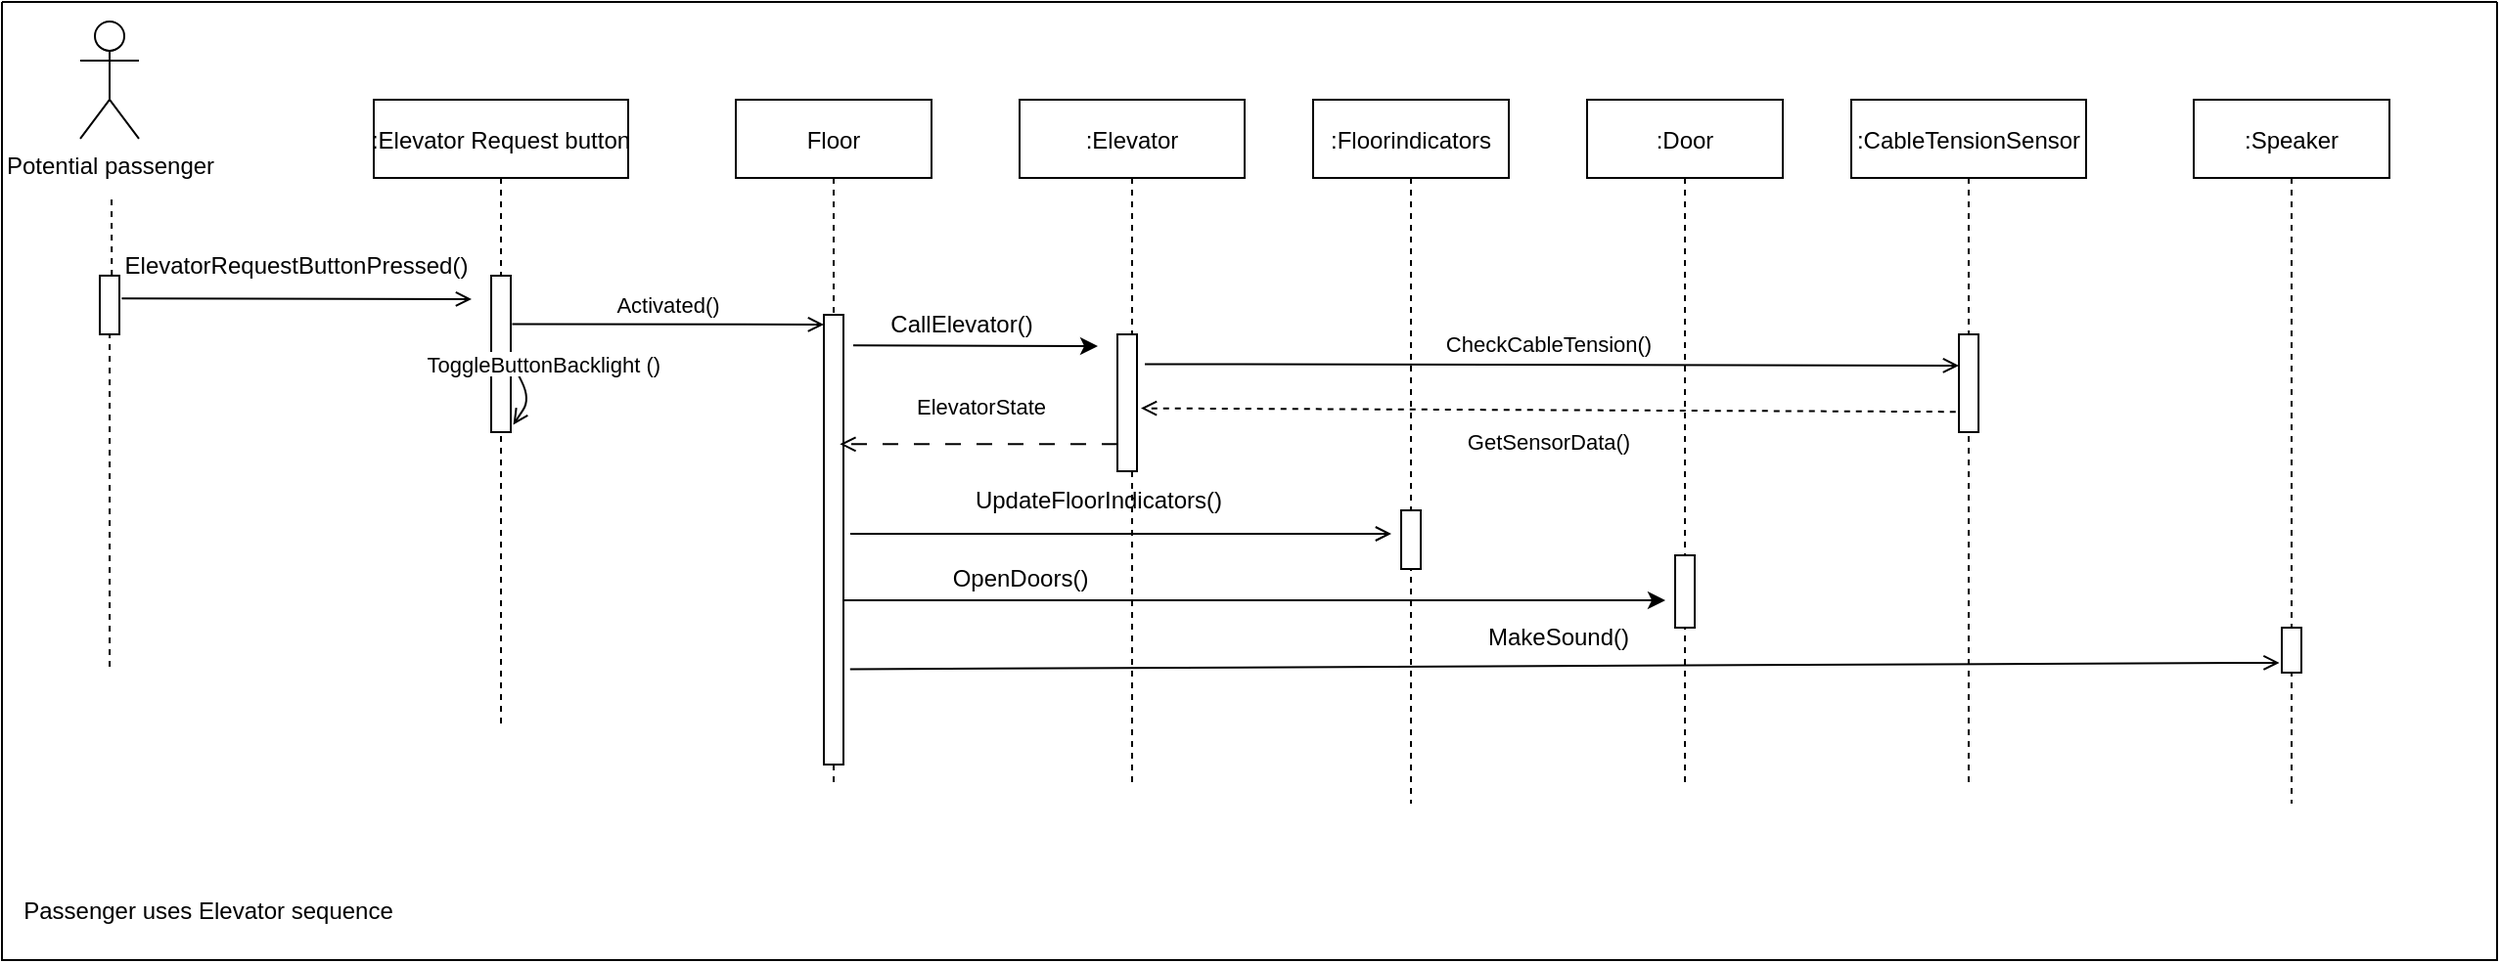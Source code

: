 <mxfile version="20.8.10" type="device"><diagram name="Pagina-1" id="-D9820s060W4w5UHw2hD"><mxGraphModel dx="2062" dy="1909" grid="1" gridSize="10" guides="1" tooltips="1" connect="1" arrows="1" fold="1" page="1" pageScale="1" pageWidth="827" pageHeight="1169" math="0" shadow="0"><root><mxCell id="0"/><mxCell id="1" parent="0"/><mxCell id="wkOM1hd7WEVLg-2k28bf-1" value="" style="swimlane;startSize=0;" vertex="1" parent="1"><mxGeometry x="-130" y="-180" width="1275" height="490" as="geometry"><mxRectangle x="-60" y="30" width="50" height="40" as="alternateBounds"/></mxGeometry></mxCell><mxCell id="wkOM1hd7WEVLg-2k28bf-2" value="Potential passenger" style="shape=umlActor;verticalLabelPosition=bottom;verticalAlign=top;html=1;outlineConnect=0;" vertex="1" parent="wkOM1hd7WEVLg-2k28bf-1"><mxGeometry x="40" y="9.97" width="30" height="60" as="geometry"/></mxCell><mxCell id="wkOM1hd7WEVLg-2k28bf-3" value=":Door" style="shape=umlLifeline;perimeter=lifelinePerimeter;container=1;collapsible=0;recursiveResize=0;rounded=0;shadow=0;strokeWidth=1;" vertex="1" parent="wkOM1hd7WEVLg-2k28bf-1"><mxGeometry x="810" y="50" width="100" height="350" as="geometry"/></mxCell><mxCell id="wkOM1hd7WEVLg-2k28bf-4" value="" style="points=[];perimeter=orthogonalPerimeter;rounded=0;shadow=0;strokeWidth=1;" vertex="1" parent="wkOM1hd7WEVLg-2k28bf-3"><mxGeometry x="45" y="233" width="10" height="37" as="geometry"/></mxCell><mxCell id="wkOM1hd7WEVLg-2k28bf-5" value="Floor" style="shape=umlLifeline;perimeter=lifelinePerimeter;container=1;collapsible=0;recursiveResize=0;rounded=0;shadow=0;strokeWidth=1;" vertex="1" parent="wkOM1hd7WEVLg-2k28bf-1"><mxGeometry x="375" y="50" width="100" height="350" as="geometry"/></mxCell><mxCell id="wkOM1hd7WEVLg-2k28bf-6" value="" style="points=[];perimeter=orthogonalPerimeter;rounded=0;shadow=0;strokeWidth=1;" vertex="1" parent="wkOM1hd7WEVLg-2k28bf-5"><mxGeometry x="45" y="110" width="10" height="230" as="geometry"/></mxCell><mxCell id="wkOM1hd7WEVLg-2k28bf-46" value="" style="endArrow=open;html=1;rounded=0;entryX=1.267;entryY=0.353;entryDx=0;entryDy=0;entryPerimeter=0;dashed=1;dashPattern=8 8;endFill=0;" edge="1" parent="wkOM1hd7WEVLg-2k28bf-5"><mxGeometry width="50" height="50" relative="1" as="geometry"><mxPoint x="195" y="176.17" as="sourcePoint"/><mxPoint x="53.17" y="176.17" as="targetPoint"/></mxGeometry></mxCell><mxCell id="wkOM1hd7WEVLg-2k28bf-8" value=":Elevator Request button" style="shape=umlLifeline;perimeter=lifelinePerimeter;container=1;collapsible=0;recursiveResize=0;rounded=0;shadow=0;strokeWidth=1;" vertex="1" parent="wkOM1hd7WEVLg-2k28bf-1"><mxGeometry x="190" y="50" width="130" height="320" as="geometry"/></mxCell><mxCell id="wkOM1hd7WEVLg-2k28bf-9" value="" style="points=[];perimeter=orthogonalPerimeter;rounded=0;shadow=0;strokeWidth=1;" vertex="1" parent="wkOM1hd7WEVLg-2k28bf-8"><mxGeometry x="60" y="90" width="10" height="80" as="geometry"/></mxCell><mxCell id="wkOM1hd7WEVLg-2k28bf-7" value="ToggleButtonBacklight ()" style="verticalAlign=bottom;endArrow=open;entryX=1.128;entryY=0.791;shadow=0;strokeWidth=1;entryDx=0;entryDy=0;entryPerimeter=0;exitX=1.017;exitY=0.378;exitDx=0;exitDy=0;exitPerimeter=0;endFill=0;" edge="1" parent="wkOM1hd7WEVLg-2k28bf-8"><mxGeometry x="-0.091" y="10" relative="1" as="geometry"><mxPoint x="70.17" y="133.24" as="sourcePoint"/><mxPoint x="71.28" y="166.28" as="targetPoint"/><mxPoint as="offset"/><Array as="points"><mxPoint x="80" y="153"/></Array></mxGeometry></mxCell><mxCell id="wkOM1hd7WEVLg-2k28bf-10" value="ElevatorRequestButtonPressed()" style="text;html=1;align=center;verticalAlign=middle;resizable=0;points=[];autosize=1;strokeColor=none;fillColor=none;" vertex="1" parent="wkOM1hd7WEVLg-2k28bf-1"><mxGeometry x="50" y="120" width="200" height="30" as="geometry"/></mxCell><mxCell id="wkOM1hd7WEVLg-2k28bf-11" value=":CableTensionSensor" style="shape=umlLifeline;perimeter=lifelinePerimeter;container=1;collapsible=0;recursiveResize=0;rounded=0;shadow=0;strokeWidth=1;" vertex="1" parent="wkOM1hd7WEVLg-2k28bf-1"><mxGeometry x="945" y="50" width="120" height="350" as="geometry"/></mxCell><mxCell id="wkOM1hd7WEVLg-2k28bf-12" value="" style="points=[];perimeter=orthogonalPerimeter;rounded=0;shadow=0;strokeWidth=1;" vertex="1" parent="wkOM1hd7WEVLg-2k28bf-11"><mxGeometry x="55" y="120" width="10" height="50" as="geometry"/></mxCell><mxCell id="wkOM1hd7WEVLg-2k28bf-14" value="" style="endArrow=open;html=1;rounded=0;exitX=1.12;exitY=0.387;exitDx=0;exitDy=0;exitPerimeter=0;endFill=0;" edge="1" parent="wkOM1hd7WEVLg-2k28bf-1" source="wkOM1hd7WEVLg-2k28bf-13"><mxGeometry width="50" height="50" relative="1" as="geometry"><mxPoint x="50" y="140" as="sourcePoint"/><mxPoint x="240" y="152" as="targetPoint"/></mxGeometry></mxCell><mxCell id="wkOM1hd7WEVLg-2k28bf-15" value=":Elevator" style="shape=umlLifeline;perimeter=lifelinePerimeter;container=1;collapsible=0;recursiveResize=0;rounded=0;shadow=0;strokeWidth=1;" vertex="1" parent="wkOM1hd7WEVLg-2k28bf-1"><mxGeometry x="520" y="50" width="115" height="350" as="geometry"/></mxCell><mxCell id="wkOM1hd7WEVLg-2k28bf-16" value="" style="points=[];perimeter=orthogonalPerimeter;rounded=0;shadow=0;strokeWidth=1;" vertex="1" parent="wkOM1hd7WEVLg-2k28bf-15"><mxGeometry x="50" y="120" width="10" height="70" as="geometry"/></mxCell><mxCell id="wkOM1hd7WEVLg-2k28bf-37" value="OpenDoors()" style="text;html=1;align=center;verticalAlign=middle;resizable=0;points=[];autosize=1;strokeColor=none;fillColor=none;" vertex="1" parent="wkOM1hd7WEVLg-2k28bf-15"><mxGeometry x="-45" y="230" width="90" height="30" as="geometry"/></mxCell><mxCell id="wkOM1hd7WEVLg-2k28bf-43" value="UpdateFloorIndicators()" style="text;html=1;align=center;verticalAlign=middle;resizable=0;points=[];autosize=1;strokeColor=none;fillColor=none;" vertex="1" parent="wkOM1hd7WEVLg-2k28bf-15"><mxGeometry x="-35" y="190" width="150" height="30" as="geometry"/></mxCell><mxCell id="wkOM1hd7WEVLg-2k28bf-22" value="Passenger uses Elevator sequence" style="text;html=1;align=center;verticalAlign=middle;resizable=0;points=[];autosize=1;strokeColor=none;fillColor=none;" vertex="1" parent="wkOM1hd7WEVLg-2k28bf-1"><mxGeometry y="450" width="210" height="30" as="geometry"/></mxCell><mxCell id="wkOM1hd7WEVLg-2k28bf-23" value=":Speaker" style="shape=umlLifeline;perimeter=lifelinePerimeter;container=1;collapsible=0;recursiveResize=0;rounded=0;shadow=0;strokeWidth=1;" vertex="1" parent="wkOM1hd7WEVLg-2k28bf-1"><mxGeometry x="1120" y="50" width="100" height="360" as="geometry"/></mxCell><mxCell id="wkOM1hd7WEVLg-2k28bf-24" value="" style="points=[];perimeter=orthogonalPerimeter;rounded=0;shadow=0;strokeWidth=1;" vertex="1" parent="wkOM1hd7WEVLg-2k28bf-23"><mxGeometry x="45" y="270" width="10" height="23" as="geometry"/></mxCell><mxCell id="wkOM1hd7WEVLg-2k28bf-27" value=":Floorindicators" style="shape=umlLifeline;perimeter=lifelinePerimeter;container=1;collapsible=0;recursiveResize=0;rounded=0;shadow=0;strokeWidth=1;" vertex="1" parent="wkOM1hd7WEVLg-2k28bf-1"><mxGeometry x="670" y="50" width="100" height="360" as="geometry"/></mxCell><mxCell id="wkOM1hd7WEVLg-2k28bf-42" value="" style="points=[];perimeter=orthogonalPerimeter;rounded=0;shadow=0;strokeWidth=1;" vertex="1" parent="wkOM1hd7WEVLg-2k28bf-27"><mxGeometry x="45" y="210" width="10" height="30" as="geometry"/></mxCell><mxCell id="wkOM1hd7WEVLg-2k28bf-36" value="" style="endArrow=classic;html=1;rounded=0;" edge="1" parent="wkOM1hd7WEVLg-2k28bf-1"><mxGeometry width="50" height="50" relative="1" as="geometry"><mxPoint x="430" y="306" as="sourcePoint"/><mxPoint x="850" y="306" as="targetPoint"/></mxGeometry></mxCell><mxCell id="wkOM1hd7WEVLg-2k28bf-40" value="" style="endArrow=classic;html=1;rounded=0;exitX=1.5;exitY=0.068;exitDx=0;exitDy=0;exitPerimeter=0;" edge="1" parent="wkOM1hd7WEVLg-2k28bf-1" source="wkOM1hd7WEVLg-2k28bf-6"><mxGeometry width="50" height="50" relative="1" as="geometry"><mxPoint x="470" y="190" as="sourcePoint"/><mxPoint x="560" y="176" as="targetPoint"/></mxGeometry></mxCell><mxCell id="wkOM1hd7WEVLg-2k28bf-41" value="CallElevator()" style="text;html=1;align=center;verticalAlign=middle;resizable=0;points=[];autosize=1;strokeColor=none;fillColor=none;" vertex="1" parent="wkOM1hd7WEVLg-2k28bf-1"><mxGeometry x="440" y="150" width="100" height="30" as="geometry"/></mxCell><mxCell id="wkOM1hd7WEVLg-2k28bf-20" value="" style="endArrow=open;html=1;rounded=0;exitX=1.351;exitY=0.174;exitDx=0;exitDy=0;exitPerimeter=0;endFill=0;" edge="1" parent="wkOM1hd7WEVLg-2k28bf-1"><mxGeometry width="50" height="50" relative="1" as="geometry"><mxPoint x="433.51" y="272.02" as="sourcePoint"/><mxPoint x="710" y="272" as="targetPoint"/><Array as="points"><mxPoint x="700" y="272"/></Array></mxGeometry></mxCell><mxCell id="wkOM1hd7WEVLg-2k28bf-47" value="&lt;font style=&quot;font-size: 11px;&quot;&gt;ElevatorState&lt;/font&gt;" style="text;html=1;align=center;verticalAlign=middle;resizable=0;points=[];autosize=1;strokeColor=none;fillColor=none;" vertex="1" parent="wkOM1hd7WEVLg-2k28bf-1"><mxGeometry x="455" y="192" width="90" height="30" as="geometry"/></mxCell><mxCell id="wkOM1hd7WEVLg-2k28bf-50" value="" style="endArrow=none;dashed=1;html=1;rounded=0;fontSize=11;exitX=0.612;exitY=0.002;exitDx=0;exitDy=0;exitPerimeter=0;startArrow=none;" edge="1" parent="wkOM1hd7WEVLg-2k28bf-1" source="wkOM1hd7WEVLg-2k28bf-13"><mxGeometry width="50" height="50" relative="1" as="geometry"><mxPoint x="110" y="299.97" as="sourcePoint"/><mxPoint x="56" y="99.97" as="targetPoint"/></mxGeometry></mxCell><mxCell id="wkOM1hd7WEVLg-2k28bf-51" value="" style="endArrow=none;dashed=1;html=1;rounded=0;fontSize=11;exitX=0.051;exitY=0.694;exitDx=0;exitDy=0;exitPerimeter=0;" edge="1" parent="wkOM1hd7WEVLg-2k28bf-1" target="wkOM1hd7WEVLg-2k28bf-13"><mxGeometry width="50" height="50" relative="1" as="geometry"><mxPoint x="55.025" y="340.03" as="sourcePoint"/><mxPoint x="-74.997" y="-50.03" as="targetPoint"/></mxGeometry></mxCell><mxCell id="wkOM1hd7WEVLg-2k28bf-13" value="" style="points=[];perimeter=orthogonalPerimeter;rounded=0;shadow=0;strokeWidth=1;" vertex="1" parent="wkOM1hd7WEVLg-2k28bf-1"><mxGeometry x="50" y="139.97" width="10" height="30" as="geometry"/></mxCell><mxCell id="wkOM1hd7WEVLg-2k28bf-52" value="" style="endArrow=open;html=1;rounded=0;fontSize=11;exitX=1.4;exitY=0.217;exitDx=0;exitDy=0;exitPerimeter=0;endFill=0;" edge="1" parent="wkOM1hd7WEVLg-2k28bf-1" source="wkOM1hd7WEVLg-2k28bf-16"><mxGeometry width="50" height="50" relative="1" as="geometry"><mxPoint x="650" y="280" as="sourcePoint"/><mxPoint x="1000" y="186" as="targetPoint"/></mxGeometry></mxCell><mxCell id="wkOM1hd7WEVLg-2k28bf-54" value="" style="endArrow=open;html=1;rounded=0;fontSize=11;dashed=1;endFill=0;exitX=-0.162;exitY=0.792;exitDx=0;exitDy=0;exitPerimeter=0;entryX=1.2;entryY=0.54;entryDx=0;entryDy=0;entryPerimeter=0;" edge="1" parent="wkOM1hd7WEVLg-2k28bf-1" source="wkOM1hd7WEVLg-2k28bf-12" target="wkOM1hd7WEVLg-2k28bf-16"><mxGeometry width="50" height="50" relative="1" as="geometry"><mxPoint x="1000" y="267" as="sourcePoint"/><mxPoint x="431" y="260" as="targetPoint"/></mxGeometry></mxCell><mxCell id="wkOM1hd7WEVLg-2k28bf-57" value="" style="endArrow=open;html=1;rounded=0;fontSize=11;exitX=1.072;exitY=0.309;exitDx=0;exitDy=0;exitPerimeter=0;endFill=0;" edge="1" parent="wkOM1hd7WEVLg-2k28bf-1" source="wkOM1hd7WEVLg-2k28bf-9"><mxGeometry width="50" height="50" relative="1" as="geometry"><mxPoint x="290" y="190" as="sourcePoint"/><mxPoint x="420" y="165" as="targetPoint"/></mxGeometry></mxCell><mxCell id="wkOM1hd7WEVLg-2k28bf-53" value="CheckCableTension()" style="text;html=1;align=center;verticalAlign=middle;resizable=0;points=[];autosize=1;strokeColor=none;fillColor=none;fontSize=11;" vertex="1" parent="wkOM1hd7WEVLg-2k28bf-1"><mxGeometry x="725" y="160" width="130" height="30" as="geometry"/></mxCell><mxCell id="wkOM1hd7WEVLg-2k28bf-55" value="GetSensorData()" style="text;html=1;align=center;verticalAlign=middle;resizable=0;points=[];autosize=1;strokeColor=none;fillColor=none;fontSize=11;" vertex="1" parent="wkOM1hd7WEVLg-2k28bf-1"><mxGeometry x="735" y="210" width="110" height="30" as="geometry"/></mxCell><mxCell id="wkOM1hd7WEVLg-2k28bf-61" value="Activated()" style="text;html=1;align=center;verticalAlign=middle;resizable=0;points=[];autosize=1;strokeColor=none;fillColor=none;fontSize=11;" vertex="1" parent="wkOM1hd7WEVLg-2k28bf-1"><mxGeometry x="300" y="140" width="80" height="30" as="geometry"/></mxCell><mxCell id="wkOM1hd7WEVLg-2k28bf-38" value="" style="endArrow=open;html=1;rounded=0;entryX=-0.12;entryY=0.78;entryDx=0;entryDy=0;entryPerimeter=0;endFill=0;exitX=1.34;exitY=0.788;exitDx=0;exitDy=0;exitPerimeter=0;" edge="1" parent="wkOM1hd7WEVLg-2k28bf-1" source="wkOM1hd7WEVLg-2k28bf-6" target="wkOM1hd7WEVLg-2k28bf-24"><mxGeometry width="50" height="50" relative="1" as="geometry"><mxPoint x="865" y="323" as="sourcePoint"/><mxPoint x="1155" y="323" as="targetPoint"/></mxGeometry></mxCell><mxCell id="wkOM1hd7WEVLg-2k28bf-25" value="MakeSound()" style="text;html=1;align=center;verticalAlign=middle;resizable=0;points=[];autosize=1;strokeColor=none;fillColor=none;" vertex="1" parent="wkOM1hd7WEVLg-2k28bf-1"><mxGeometry x="745" y="310" width="100" height="30" as="geometry"/></mxCell></root></mxGraphModel></diagram></mxfile>